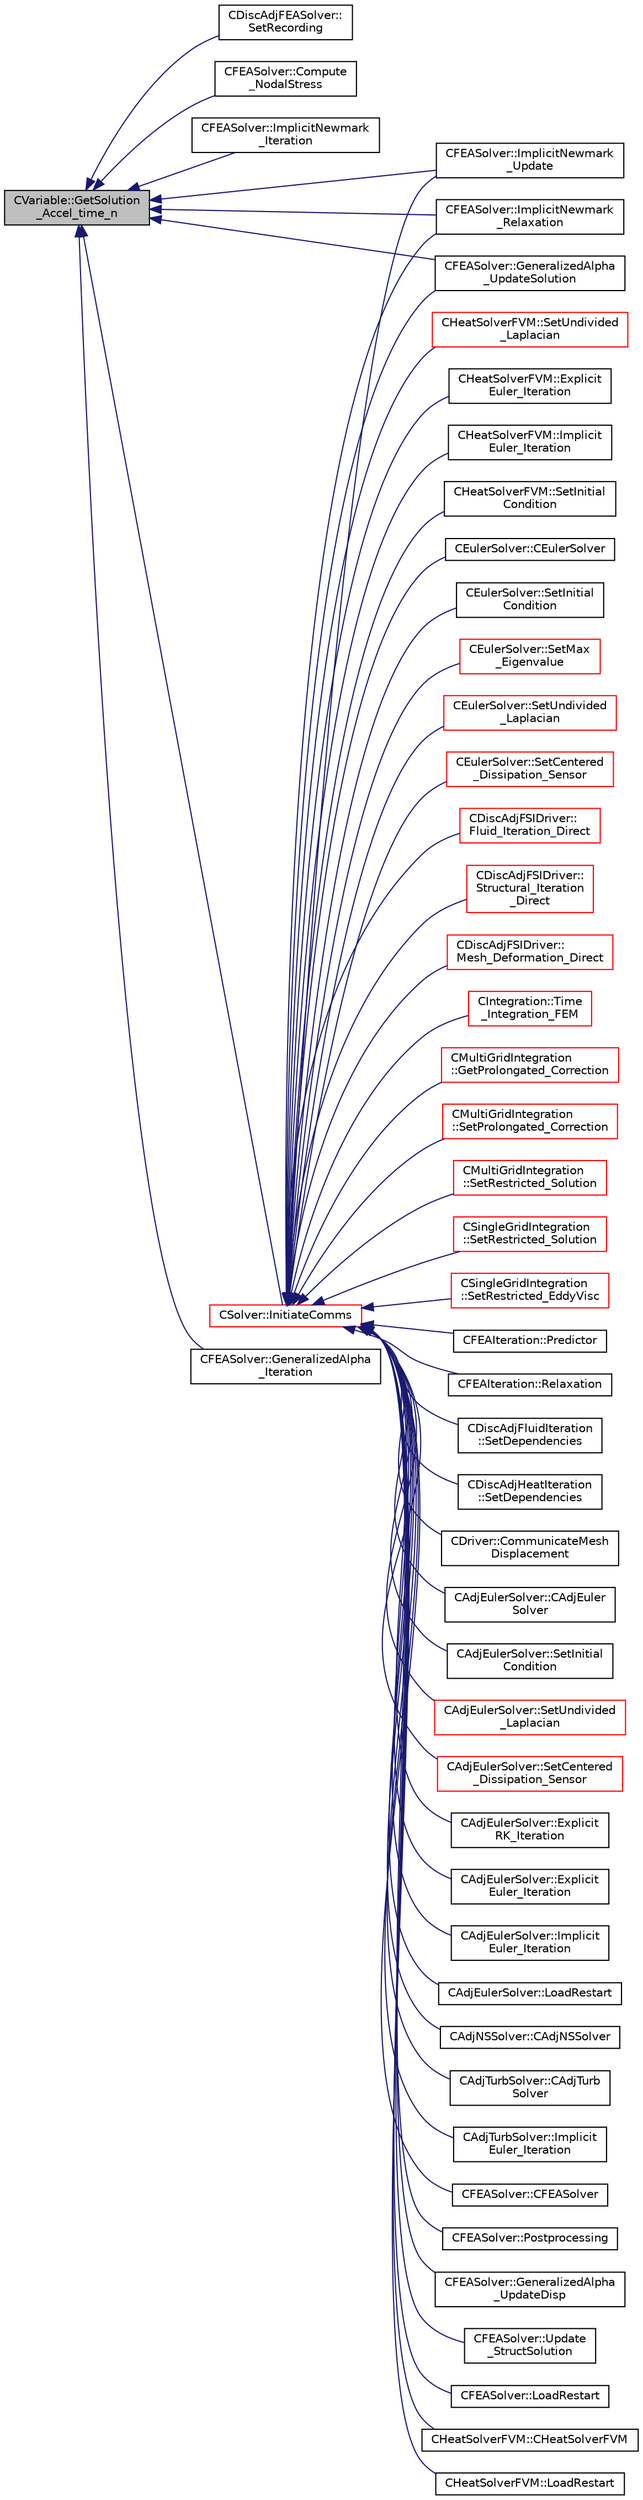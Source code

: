 digraph "CVariable::GetSolution_Accel_time_n"
{
  edge [fontname="Helvetica",fontsize="10",labelfontname="Helvetica",labelfontsize="10"];
  node [fontname="Helvetica",fontsize="10",shape=record];
  rankdir="LR";
  Node2652 [label="CVariable::GetSolution\l_Accel_time_n",height=0.2,width=0.4,color="black", fillcolor="grey75", style="filled", fontcolor="black"];
  Node2652 -> Node2653 [dir="back",color="midnightblue",fontsize="10",style="solid",fontname="Helvetica"];
  Node2653 [label="CDiscAdjFEASolver::\lSetRecording",height=0.2,width=0.4,color="black", fillcolor="white", style="filled",URL="$class_c_disc_adj_f_e_a_solver.html#a3aa3cdeeabde58197282da02e36247b5",tooltip="Prepare the solver for a new recording. "];
  Node2652 -> Node2654 [dir="back",color="midnightblue",fontsize="10",style="solid",fontname="Helvetica"];
  Node2654 [label="CFEASolver::Compute\l_NodalStress",height=0.2,width=0.4,color="black", fillcolor="white", style="filled",URL="$class_c_f_e_a_solver.html#a62ca6eda046cfa13437ce136aa27dfee",tooltip="Compute the stress at the nodes for output purposes. "];
  Node2652 -> Node2655 [dir="back",color="midnightblue",fontsize="10",style="solid",fontname="Helvetica"];
  Node2655 [label="CFEASolver::ImplicitNewmark\l_Iteration",height=0.2,width=0.4,color="black", fillcolor="white", style="filled",URL="$class_c_f_e_a_solver.html#aa83ba08ae1eb93bd08512fd4b212d7bc",tooltip="Iterate using an implicit Newmark solver. "];
  Node2652 -> Node2656 [dir="back",color="midnightblue",fontsize="10",style="solid",fontname="Helvetica"];
  Node2656 [label="CFEASolver::ImplicitNewmark\l_Update",height=0.2,width=0.4,color="black", fillcolor="white", style="filled",URL="$class_c_f_e_a_solver.html#ae2afb9595361d9ead55f76ae5d89df02",tooltip="Update the solution using an implicit Newmark solver. "];
  Node2652 -> Node2657 [dir="back",color="midnightblue",fontsize="10",style="solid",fontname="Helvetica"];
  Node2657 [label="CFEASolver::ImplicitNewmark\l_Relaxation",height=0.2,width=0.4,color="black", fillcolor="white", style="filled",URL="$class_c_f_e_a_solver.html#afc818eebdc8cd168090a1abd5764425f",tooltip="A virtual member. "];
  Node2652 -> Node2658 [dir="back",color="midnightblue",fontsize="10",style="solid",fontname="Helvetica"];
  Node2658 [label="CFEASolver::GeneralizedAlpha\l_Iteration",height=0.2,width=0.4,color="black", fillcolor="white", style="filled",URL="$class_c_f_e_a_solver.html#a78a7858bc1a78f4aa8c8ed748f270966",tooltip="Iterate using an implicit Generalized Alpha solver. "];
  Node2652 -> Node2659 [dir="back",color="midnightblue",fontsize="10",style="solid",fontname="Helvetica"];
  Node2659 [label="CFEASolver::GeneralizedAlpha\l_UpdateSolution",height=0.2,width=0.4,color="black", fillcolor="white", style="filled",URL="$class_c_f_e_a_solver.html#ae2bac89cd2c2b5c052f21b1815ce0348",tooltip="Update the solution using an implicit Generalized Alpha solver. "];
  Node2652 -> Node2660 [dir="back",color="midnightblue",fontsize="10",style="solid",fontname="Helvetica"];
  Node2660 [label="CSolver::InitiateComms",height=0.2,width=0.4,color="red", fillcolor="white", style="filled",URL="$class_c_solver.html#a68ef94bc50683bd1f1d750b4a8cb7351",tooltip="Routine to load a solver quantity into the data structures for MPI point-to-point communication and t..."];
  Node2660 -> Node2661 [dir="back",color="midnightblue",fontsize="10",style="solid",fontname="Helvetica"];
  Node2661 [label="CDiscAdjFSIDriver::\lFluid_Iteration_Direct",height=0.2,width=0.4,color="red", fillcolor="white", style="filled",URL="$class_c_disc_adj_f_s_i_driver.html#aade7f9d8b7f7f1ddccfdc62d3b1fdaa8",tooltip="Run a direct flow iteration. "];
  Node2660 -> Node2666 [dir="back",color="midnightblue",fontsize="10",style="solid",fontname="Helvetica"];
  Node2666 [label="CDiscAdjFSIDriver::\lStructural_Iteration\l_Direct",height=0.2,width=0.4,color="red", fillcolor="white", style="filled",URL="$class_c_disc_adj_f_s_i_driver.html#aef8192d6dd5451f1e496e9847c2c5c65",tooltip="Run a direct structural iteration. "];
  Node2660 -> Node2667 [dir="back",color="midnightblue",fontsize="10",style="solid",fontname="Helvetica"];
  Node2667 [label="CDiscAdjFSIDriver::\lMesh_Deformation_Direct",height=0.2,width=0.4,color="red", fillcolor="white", style="filled",URL="$class_c_disc_adj_f_s_i_driver.html#ad683500d6b3773af342165b1b18f5c59",tooltip="Run a direct mesh deformation. "];
  Node2660 -> Node2668 [dir="back",color="midnightblue",fontsize="10",style="solid",fontname="Helvetica"];
  Node2668 [label="CIntegration::Time\l_Integration_FEM",height=0.2,width=0.4,color="red", fillcolor="white", style="filled",URL="$class_c_integration.html#a4ac7acdec8fdf941a4efc90b3f82a68c",tooltip="Do the time integration (explicit or implicit) of the numerical system on a FEM framework. "];
  Node2660 -> Node2670 [dir="back",color="midnightblue",fontsize="10",style="solid",fontname="Helvetica"];
  Node2670 [label="CMultiGridIntegration\l::GetProlongated_Correction",height=0.2,width=0.4,color="red", fillcolor="white", style="filled",URL="$class_c_multi_grid_integration.html#a29bf9a6e27f43e6b71704d05105a648d",tooltip="Compute the fine grid correction from the coarse solution. "];
  Node2660 -> Node2673 [dir="back",color="midnightblue",fontsize="10",style="solid",fontname="Helvetica"];
  Node2673 [label="CMultiGridIntegration\l::SetProlongated_Correction",height=0.2,width=0.4,color="red", fillcolor="white", style="filled",URL="$class_c_multi_grid_integration.html#a5d0d450972f5c004596b3f0abdae3015",tooltip="Set the value of the corrected fine grid solution. "];
  Node2660 -> Node2674 [dir="back",color="midnightblue",fontsize="10",style="solid",fontname="Helvetica"];
  Node2674 [label="CMultiGridIntegration\l::SetRestricted_Solution",height=0.2,width=0.4,color="red", fillcolor="white", style="filled",URL="$class_c_multi_grid_integration.html#a57c0f097c58c1d36ef8156b91350fd60",tooltip="Restrict solution from fine grid to a coarse grid. "];
  Node2660 -> Node2675 [dir="back",color="midnightblue",fontsize="10",style="solid",fontname="Helvetica"];
  Node2675 [label="CSingleGridIntegration\l::SetRestricted_Solution",height=0.2,width=0.4,color="red", fillcolor="white", style="filled",URL="$class_c_single_grid_integration.html#a035bbc4f261b680a4a651aa0af69437b",tooltip="Restrict solution from fine grid to a coarse grid. "];
  Node2660 -> Node2677 [dir="back",color="midnightblue",fontsize="10",style="solid",fontname="Helvetica"];
  Node2677 [label="CSingleGridIntegration\l::SetRestricted_EddyVisc",height=0.2,width=0.4,color="red", fillcolor="white", style="filled",URL="$class_c_single_grid_integration.html#ae875067fdaf103c36391ea21343e1731",tooltip="Restrict solution from fine grid to a coarse grid. "];
  Node2660 -> Node2678 [dir="back",color="midnightblue",fontsize="10",style="solid",fontname="Helvetica"];
  Node2678 [label="CFEAIteration::Predictor",height=0.2,width=0.4,color="black", fillcolor="white", style="filled",URL="$class_c_f_e_a_iteration.html#a00a378c1b0d9b95b250e208bcf1f420e",tooltip="Predictor. "];
  Node2660 -> Node2679 [dir="back",color="midnightblue",fontsize="10",style="solid",fontname="Helvetica"];
  Node2679 [label="CFEAIteration::Relaxation",height=0.2,width=0.4,color="black", fillcolor="white", style="filled",URL="$class_c_f_e_a_iteration.html#a840bd377c7050c57cb5f81799669b59f",tooltip="Relaxation. "];
  Node2660 -> Node2680 [dir="back",color="midnightblue",fontsize="10",style="solid",fontname="Helvetica"];
  Node2680 [label="CDiscAdjFluidIteration\l::SetDependencies",height=0.2,width=0.4,color="black", fillcolor="white", style="filled",URL="$class_c_disc_adj_fluid_iteration.html#aad302b77466b001d380ca8766ba8d85c",tooltip="Compute necessary variables that depend on the conservative variables or the mesh node positions (e..."];
  Node2660 -> Node2681 [dir="back",color="midnightblue",fontsize="10",style="solid",fontname="Helvetica"];
  Node2681 [label="CDiscAdjHeatIteration\l::SetDependencies",height=0.2,width=0.4,color="black", fillcolor="white", style="filled",URL="$class_c_disc_adj_heat_iteration.html#a8098b35364d0a2a7b1fa31850714e359",tooltip="Compute necessary variables that depend on the conservative variables or the mesh node positions (e..."];
  Node2660 -> Node2682 [dir="back",color="midnightblue",fontsize="10",style="solid",fontname="Helvetica"];
  Node2682 [label="CDriver::CommunicateMesh\lDisplacement",height=0.2,width=0.4,color="black", fillcolor="white", style="filled",URL="$class_c_driver.html#ab7774dbeec50826a830714585aa45740",tooltip="Communicate the boundary mesh displacements in a python call. "];
  Node2660 -> Node2683 [dir="back",color="midnightblue",fontsize="10",style="solid",fontname="Helvetica"];
  Node2683 [label="CAdjEulerSolver::CAdjEuler\lSolver",height=0.2,width=0.4,color="black", fillcolor="white", style="filled",URL="$class_c_adj_euler_solver.html#a0a739888df9436d4707665d152a7af1a"];
  Node2660 -> Node2684 [dir="back",color="midnightblue",fontsize="10",style="solid",fontname="Helvetica"];
  Node2684 [label="CAdjEulerSolver::SetInitial\lCondition",height=0.2,width=0.4,color="black", fillcolor="white", style="filled",URL="$class_c_adj_euler_solver.html#a9b83036ab8c37a1b24350704dcfeaeb3",tooltip="Set the initial condition for the Euler Equations. "];
  Node2660 -> Node2685 [dir="back",color="midnightblue",fontsize="10",style="solid",fontname="Helvetica"];
  Node2685 [label="CAdjEulerSolver::SetUndivided\l_Laplacian",height=0.2,width=0.4,color="red", fillcolor="white", style="filled",URL="$class_c_adj_euler_solver.html#a1872318f659d74b4e12d669095ee57b5",tooltip="Compute the undivided laplacian for the adjoint solution. "];
  Node2660 -> Node2688 [dir="back",color="midnightblue",fontsize="10",style="solid",fontname="Helvetica"];
  Node2688 [label="CAdjEulerSolver::SetCentered\l_Dissipation_Sensor",height=0.2,width=0.4,color="red", fillcolor="white", style="filled",URL="$class_c_adj_euler_solver.html#af1b72ed76900f821d2f51942cb4252db",tooltip="Compute the sensor for higher order dissipation control in rotating problems. "];
  Node2660 -> Node2689 [dir="back",color="midnightblue",fontsize="10",style="solid",fontname="Helvetica"];
  Node2689 [label="CAdjEulerSolver::Explicit\lRK_Iteration",height=0.2,width=0.4,color="black", fillcolor="white", style="filled",URL="$class_c_adj_euler_solver.html#a83de159f4bd062c776f07d087414a9cf",tooltip="Update the solution using a Runge-Kutta strategy. "];
  Node2660 -> Node2690 [dir="back",color="midnightblue",fontsize="10",style="solid",fontname="Helvetica"];
  Node2690 [label="CAdjEulerSolver::Explicit\lEuler_Iteration",height=0.2,width=0.4,color="black", fillcolor="white", style="filled",URL="$class_c_adj_euler_solver.html#a2863f1ed56105b595204ac31b3dab66b",tooltip="Update the solution using a explicit Euler scheme. "];
  Node2660 -> Node2691 [dir="back",color="midnightblue",fontsize="10",style="solid",fontname="Helvetica"];
  Node2691 [label="CAdjEulerSolver::Implicit\lEuler_Iteration",height=0.2,width=0.4,color="black", fillcolor="white", style="filled",URL="$class_c_adj_euler_solver.html#af64f459bce9498b1d19d8a645d0bc2c3",tooltip="Update the solution using an implicit solver. "];
  Node2660 -> Node2692 [dir="back",color="midnightblue",fontsize="10",style="solid",fontname="Helvetica"];
  Node2692 [label="CAdjEulerSolver::LoadRestart",height=0.2,width=0.4,color="black", fillcolor="white", style="filled",URL="$class_c_adj_euler_solver.html#acaf1ae2d6c07b492ab1eeca389881731",tooltip="Load a solution from a restart file. "];
  Node2660 -> Node2693 [dir="back",color="midnightblue",fontsize="10",style="solid",fontname="Helvetica"];
  Node2693 [label="CAdjNSSolver::CAdjNSSolver",height=0.2,width=0.4,color="black", fillcolor="white", style="filled",URL="$class_c_adj_n_s_solver.html#a323f1dc7c0b9fe00d1911eeeea365d46"];
  Node2660 -> Node2694 [dir="back",color="midnightblue",fontsize="10",style="solid",fontname="Helvetica"];
  Node2694 [label="CAdjTurbSolver::CAdjTurb\lSolver",height=0.2,width=0.4,color="black", fillcolor="white", style="filled",URL="$class_c_adj_turb_solver.html#a621bdae0b081f25a67425cc037cd90a2"];
  Node2660 -> Node2695 [dir="back",color="midnightblue",fontsize="10",style="solid",fontname="Helvetica"];
  Node2695 [label="CAdjTurbSolver::Implicit\lEuler_Iteration",height=0.2,width=0.4,color="black", fillcolor="white", style="filled",URL="$class_c_adj_turb_solver.html#a2c2657818c6ecfb7984c70bf079accd3",tooltip="Update the solution using an implicit solver. "];
  Node2660 -> Node2696 [dir="back",color="midnightblue",fontsize="10",style="solid",fontname="Helvetica"];
  Node2696 [label="CFEASolver::CFEASolver",height=0.2,width=0.4,color="black", fillcolor="white", style="filled",URL="$class_c_f_e_a_solver.html#a1d4c7d17d9c7143d3079fc78fae1599d"];
  Node2660 -> Node2697 [dir="back",color="midnightblue",fontsize="10",style="solid",fontname="Helvetica"];
  Node2697 [label="CFEASolver::Postprocessing",height=0.2,width=0.4,color="black", fillcolor="white", style="filled",URL="$class_c_f_e_a_solver.html#a582bf776db03d18a985936fff4c16644",tooltip="Postprocessing. "];
  Node2660 -> Node2656 [dir="back",color="midnightblue",fontsize="10",style="solid",fontname="Helvetica"];
  Node2660 -> Node2657 [dir="back",color="midnightblue",fontsize="10",style="solid",fontname="Helvetica"];
  Node2660 -> Node2698 [dir="back",color="midnightblue",fontsize="10",style="solid",fontname="Helvetica"];
  Node2698 [label="CFEASolver::GeneralizedAlpha\l_UpdateDisp",height=0.2,width=0.4,color="black", fillcolor="white", style="filled",URL="$class_c_f_e_a_solver.html#afe622d2f1e07a01baeaebc52cb7fcd45",tooltip="Update the solution using an implicit Generalized Alpha solver. "];
  Node2660 -> Node2659 [dir="back",color="midnightblue",fontsize="10",style="solid",fontname="Helvetica"];
  Node2660 -> Node2699 [dir="back",color="midnightblue",fontsize="10",style="solid",fontname="Helvetica"];
  Node2699 [label="CFEASolver::Update\l_StructSolution",height=0.2,width=0.4,color="black", fillcolor="white", style="filled",URL="$class_c_f_e_a_solver.html#a564968575d62fc76612e8be5804652bd",tooltip="Aitken&#39;s relaxation of the solution. "];
  Node2660 -> Node2700 [dir="back",color="midnightblue",fontsize="10",style="solid",fontname="Helvetica"];
  Node2700 [label="CFEASolver::LoadRestart",height=0.2,width=0.4,color="black", fillcolor="white", style="filled",URL="$class_c_f_e_a_solver.html#a5f70ded742a6204f439628d029ac294a",tooltip="Load a solution from a restart file. "];
  Node2660 -> Node2701 [dir="back",color="midnightblue",fontsize="10",style="solid",fontname="Helvetica"];
  Node2701 [label="CHeatSolverFVM::CHeatSolverFVM",height=0.2,width=0.4,color="black", fillcolor="white", style="filled",URL="$class_c_heat_solver_f_v_m.html#a42af03c3f465c905fbc3ecbee398f5be",tooltip="Constructor of the class. "];
  Node2660 -> Node2702 [dir="back",color="midnightblue",fontsize="10",style="solid",fontname="Helvetica"];
  Node2702 [label="CHeatSolverFVM::LoadRestart",height=0.2,width=0.4,color="black", fillcolor="white", style="filled",URL="$class_c_heat_solver_f_v_m.html#a206fdd2ca3b6c1a050945a07dc38bd80",tooltip="Load a solution from a restart file. "];
  Node2660 -> Node2703 [dir="back",color="midnightblue",fontsize="10",style="solid",fontname="Helvetica"];
  Node2703 [label="CHeatSolverFVM::SetUndivided\l_Laplacian",height=0.2,width=0.4,color="red", fillcolor="white", style="filled",URL="$class_c_heat_solver_f_v_m.html#a62fe1f80d82f024d872943869e2fef83",tooltip="Compute the undivided laplacian for the solution. "];
  Node2660 -> Node2705 [dir="back",color="midnightblue",fontsize="10",style="solid",fontname="Helvetica"];
  Node2705 [label="CHeatSolverFVM::Explicit\lEuler_Iteration",height=0.2,width=0.4,color="black", fillcolor="white", style="filled",URL="$class_c_heat_solver_f_v_m.html#ac72e3e231d74967d368bf1cb7345535a",tooltip="Update the solution using an explicit solver. "];
  Node2660 -> Node2706 [dir="back",color="midnightblue",fontsize="10",style="solid",fontname="Helvetica"];
  Node2706 [label="CHeatSolverFVM::Implicit\lEuler_Iteration",height=0.2,width=0.4,color="black", fillcolor="white", style="filled",URL="$class_c_heat_solver_f_v_m.html#a604f660ae9da06eae59363f83a98843e",tooltip="Update the solution using an implicit solver. "];
  Node2660 -> Node2707 [dir="back",color="midnightblue",fontsize="10",style="solid",fontname="Helvetica"];
  Node2707 [label="CHeatSolverFVM::SetInitial\lCondition",height=0.2,width=0.4,color="black", fillcolor="white", style="filled",URL="$class_c_heat_solver_f_v_m.html#ad7abcac73bd5dbcaea0bb053a24fd571",tooltip="Set the initial condition for the FEM structural problem. "];
  Node2660 -> Node2708 [dir="back",color="midnightblue",fontsize="10",style="solid",fontname="Helvetica"];
  Node2708 [label="CEulerSolver::CEulerSolver",height=0.2,width=0.4,color="black", fillcolor="white", style="filled",URL="$class_c_euler_solver.html#ae1e74218b4e943111b100d7ddcbd4db9"];
  Node2660 -> Node2709 [dir="back",color="midnightblue",fontsize="10",style="solid",fontname="Helvetica"];
  Node2709 [label="CEulerSolver::SetInitial\lCondition",height=0.2,width=0.4,color="black", fillcolor="white", style="filled",URL="$class_c_euler_solver.html#acd432e102632a115b8a1821f58b21340",tooltip="Set the initial condition for the Euler Equations. "];
  Node2660 -> Node2710 [dir="back",color="midnightblue",fontsize="10",style="solid",fontname="Helvetica"];
  Node2710 [label="CEulerSolver::SetMax\l_Eigenvalue",height=0.2,width=0.4,color="red", fillcolor="white", style="filled",URL="$class_c_euler_solver.html#a76f7fdf349ae41c6f0cf4df82b571fb1",tooltip="Compute the max eigenvalue. "];
  Node2660 -> Node2713 [dir="back",color="midnightblue",fontsize="10",style="solid",fontname="Helvetica"];
  Node2713 [label="CEulerSolver::SetUndivided\l_Laplacian",height=0.2,width=0.4,color="red", fillcolor="white", style="filled",URL="$class_c_euler_solver.html#adc7c82a25b8be22b16b5452c1992744f",tooltip="Compute the undivided laplacian for the solution, except the energy equation. "];
  Node2660 -> Node2714 [dir="back",color="midnightblue",fontsize="10",style="solid",fontname="Helvetica"];
  Node2714 [label="CEulerSolver::SetCentered\l_Dissipation_Sensor",height=0.2,width=0.4,color="red", fillcolor="white", style="filled",URL="$class_c_euler_solver.html#a2f4e3619ae65c63cbda1ef2098441ab4",tooltip="Compute a pressure sensor switch. "];
}
